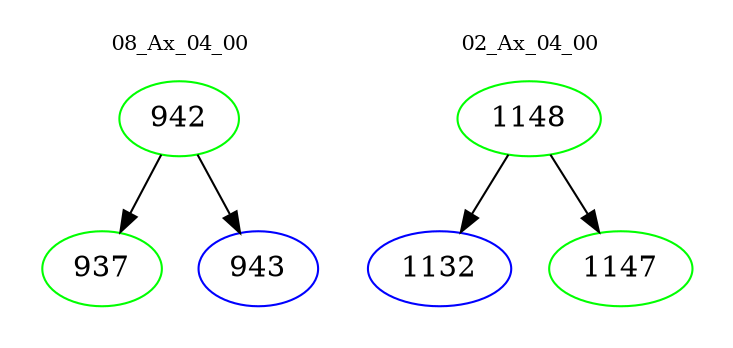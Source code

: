 digraph{
subgraph cluster_0 {
color = white
label = "08_Ax_04_00";
fontsize=10;
T0_942 [label="942", color="green"]
T0_942 -> T0_937 [color="black"]
T0_937 [label="937", color="green"]
T0_942 -> T0_943 [color="black"]
T0_943 [label="943", color="blue"]
}
subgraph cluster_1 {
color = white
label = "02_Ax_04_00";
fontsize=10;
T1_1148 [label="1148", color="green"]
T1_1148 -> T1_1132 [color="black"]
T1_1132 [label="1132", color="blue"]
T1_1148 -> T1_1147 [color="black"]
T1_1147 [label="1147", color="green"]
}
}
